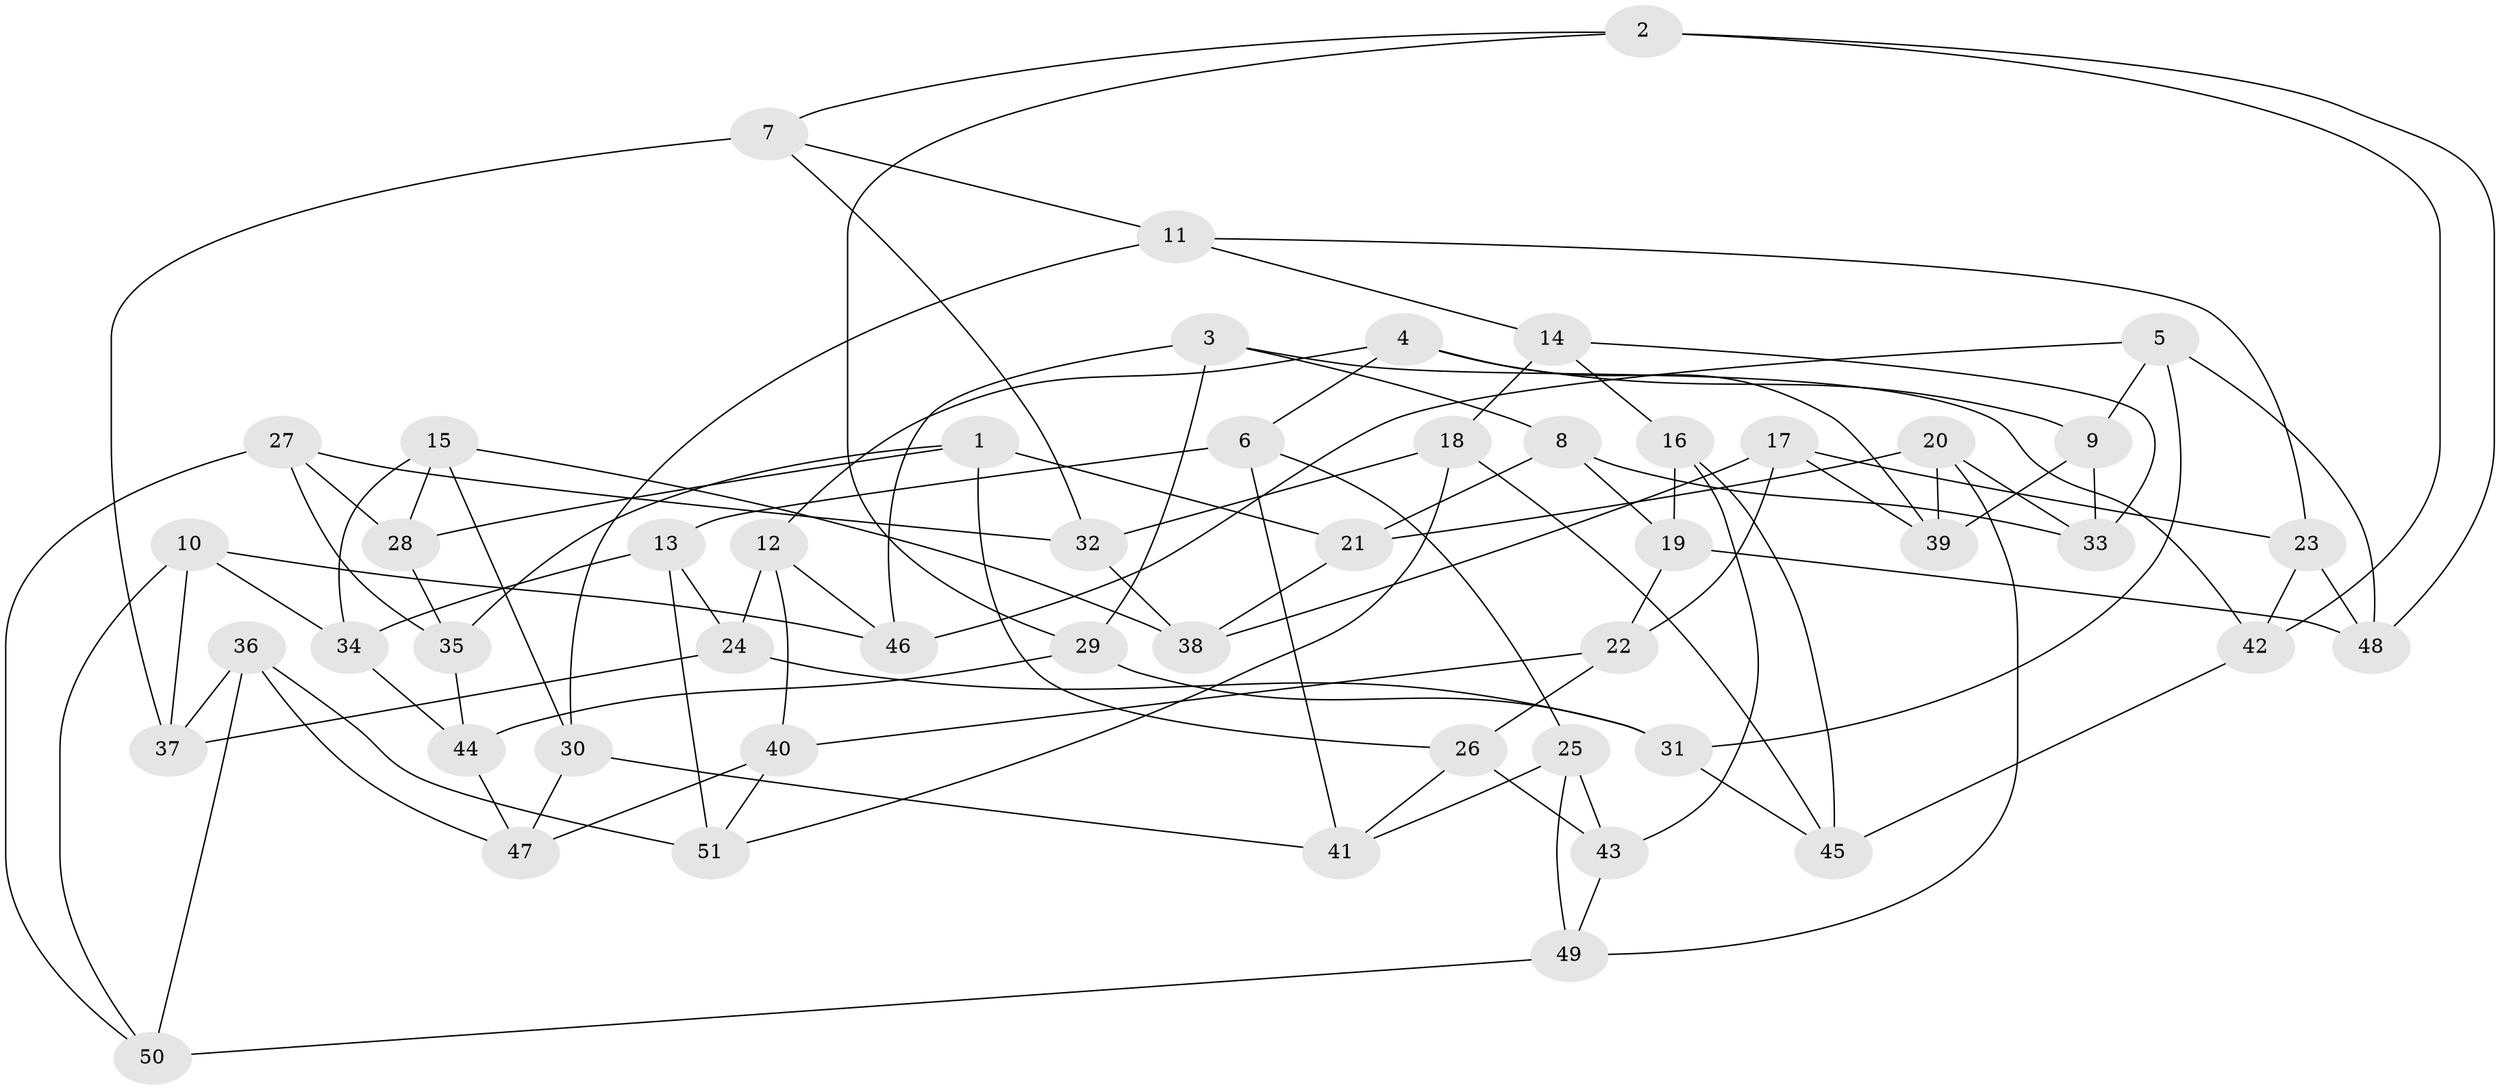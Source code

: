 // coarse degree distribution, {5: 0.16666666666666666, 6: 0.5333333333333333, 4: 0.26666666666666666, 3: 0.03333333333333333}
// Generated by graph-tools (version 1.1) at 2025/24/03/03/25 07:24:22]
// undirected, 51 vertices, 102 edges
graph export_dot {
graph [start="1"]
  node [color=gray90,style=filled];
  1;
  2;
  3;
  4;
  5;
  6;
  7;
  8;
  9;
  10;
  11;
  12;
  13;
  14;
  15;
  16;
  17;
  18;
  19;
  20;
  21;
  22;
  23;
  24;
  25;
  26;
  27;
  28;
  29;
  30;
  31;
  32;
  33;
  34;
  35;
  36;
  37;
  38;
  39;
  40;
  41;
  42;
  43;
  44;
  45;
  46;
  47;
  48;
  49;
  50;
  51;
  1 -- 26;
  1 -- 28;
  1 -- 21;
  1 -- 35;
  2 -- 42;
  2 -- 29;
  2 -- 7;
  2 -- 48;
  3 -- 42;
  3 -- 8;
  3 -- 46;
  3 -- 29;
  4 -- 9;
  4 -- 6;
  4 -- 12;
  4 -- 39;
  5 -- 31;
  5 -- 48;
  5 -- 46;
  5 -- 9;
  6 -- 25;
  6 -- 41;
  6 -- 13;
  7 -- 11;
  7 -- 37;
  7 -- 32;
  8 -- 21;
  8 -- 19;
  8 -- 33;
  9 -- 33;
  9 -- 39;
  10 -- 50;
  10 -- 37;
  10 -- 34;
  10 -- 46;
  11 -- 23;
  11 -- 30;
  11 -- 14;
  12 -- 46;
  12 -- 40;
  12 -- 24;
  13 -- 34;
  13 -- 51;
  13 -- 24;
  14 -- 33;
  14 -- 16;
  14 -- 18;
  15 -- 28;
  15 -- 30;
  15 -- 38;
  15 -- 34;
  16 -- 19;
  16 -- 45;
  16 -- 43;
  17 -- 39;
  17 -- 38;
  17 -- 23;
  17 -- 22;
  18 -- 45;
  18 -- 32;
  18 -- 51;
  19 -- 48;
  19 -- 22;
  20 -- 39;
  20 -- 49;
  20 -- 21;
  20 -- 33;
  21 -- 38;
  22 -- 26;
  22 -- 40;
  23 -- 48;
  23 -- 42;
  24 -- 31;
  24 -- 37;
  25 -- 49;
  25 -- 41;
  25 -- 43;
  26 -- 41;
  26 -- 43;
  27 -- 32;
  27 -- 35;
  27 -- 28;
  27 -- 50;
  28 -- 35;
  29 -- 44;
  29 -- 31;
  30 -- 47;
  30 -- 41;
  31 -- 45;
  32 -- 38;
  34 -- 44;
  35 -- 44;
  36 -- 51;
  36 -- 50;
  36 -- 47;
  36 -- 37;
  40 -- 47;
  40 -- 51;
  42 -- 45;
  43 -- 49;
  44 -- 47;
  49 -- 50;
}

